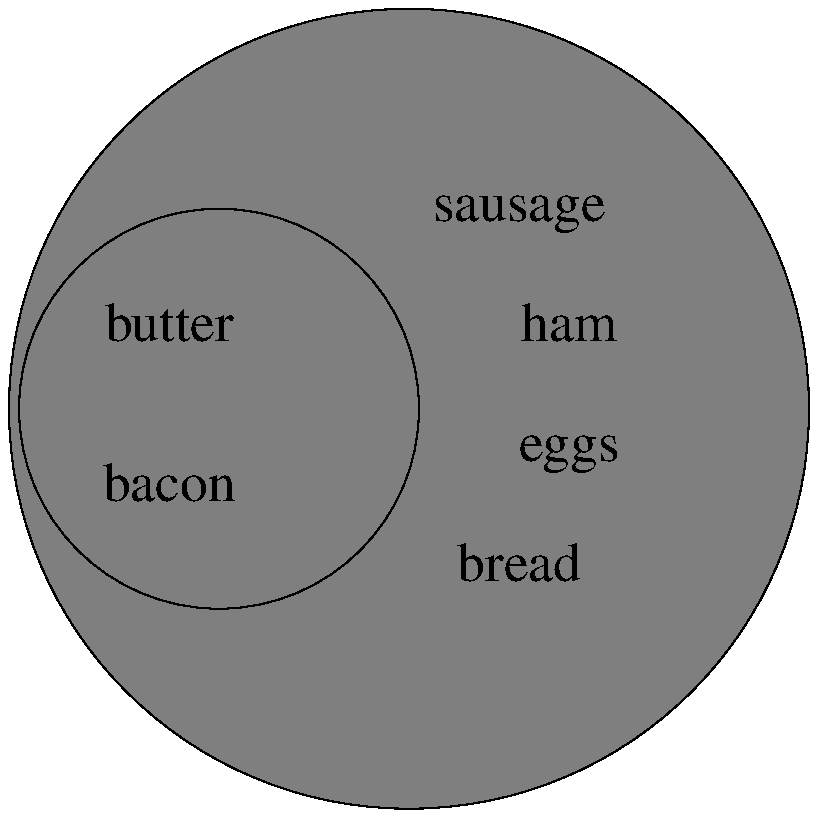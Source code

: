.po 0.25i
.PS
{circle fill rad 2}
move right 0.05
{circle fill rad 1}
.ps +10
move up 1
move right 2.5
"sausage"
move right 0.25
move down  0.6
"ham"
move down  0.6
"eggs"
move left 0.25
move down  0.6
"bread"
move to last circle
move left 0.25
move up 0.4
"butter"
move down 0.8
"bacon"
.PE

